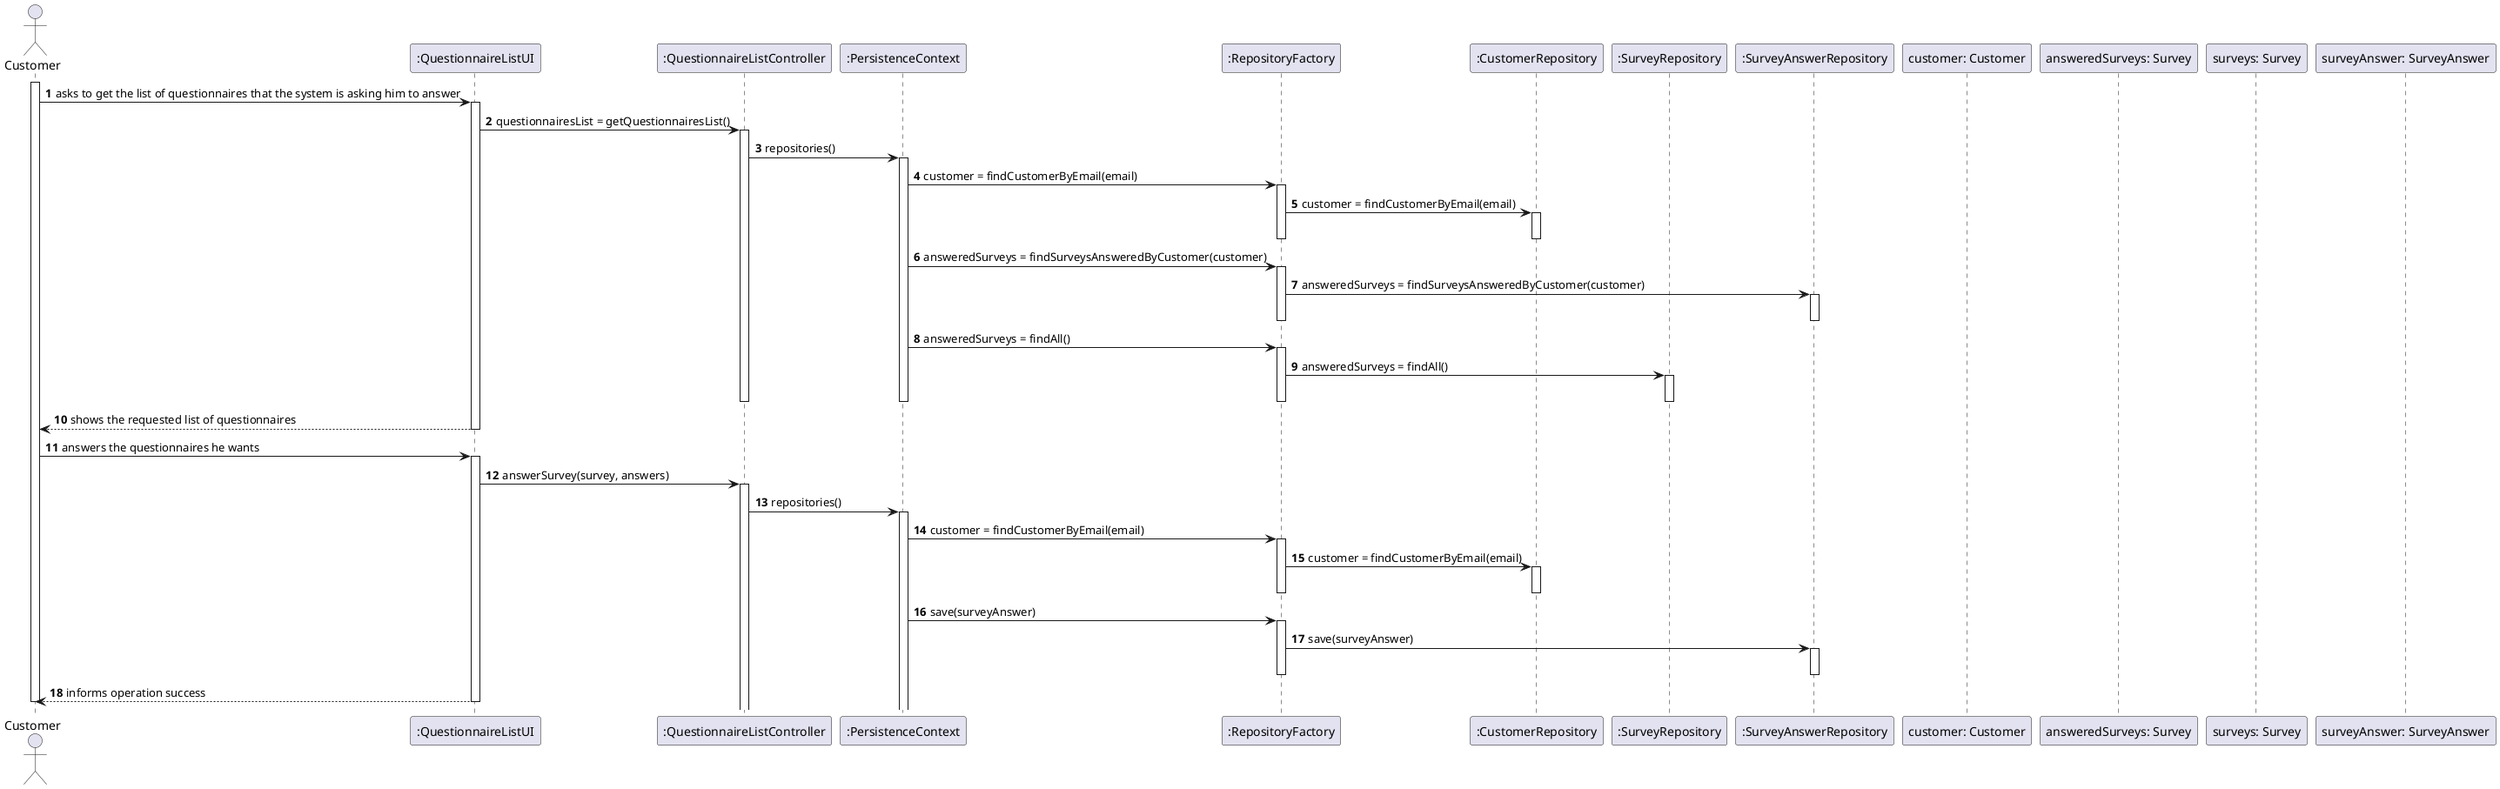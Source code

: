 @startuml
actor "Customer" as C
participant ":QuestionnaireListUI" as QLUI
participant ":QuestionnaireListController" as QLC
participant ":PersistenceContext" as PC
participant ":RepositoryFactory" as RF
participant ":CustomerRepository" as CR
participant ":SurveyRepository" as SR
participant ":SurveyAnswerRepository" as SAR
participant "customer: Customer" as Ct
participant "answeredSurveys: Survey" as AS
participant "surveys: Survey" as S
participant "surveyAnswer: SurveyAnswer" as SA

autonumber
activate C
C -> QLUI: asks to get the list of questionnaires that the system is asking him to answer
activate QLUI
QLUI -> QLC: questionnairesList = getQuestionnairesList()
activate QLC
QLC -> PC : repositories()
activate PC
PC -> RF : customer = findCustomerByEmail(email)
activate RF
RF -> CR : customer = findCustomerByEmail(email)
activate CR
deactivate CR
deactivate RF
PC -> RF : answeredSurveys = findSurveysAnsweredByCustomer(customer)
activate RF
RF -> SAR : answeredSurveys = findSurveysAnsweredByCustomer(customer)
activate SAR
deactivate SAR
deactivate RF
PC -> RF : answeredSurveys = findAll()
activate RF
RF -> SR : answeredSurveys = findAll()
activate SR
deactivate SR
deactivate RF


deactivate CR
deactivate RF
deactivate PC
deactivate QLC
QLUI --> C: shows the requested list of questionnaires
deactivate QLUI
C -> QLUI: answers the questionnaires he wants
activate QLUI
QLUI -> QLC: answerSurvey(survey, answers)
activate QLC
QLC -> PC : repositories()
activate PC
PC -> RF : customer = findCustomerByEmail(email)
activate RF
RF -> CR : customer = findCustomerByEmail(email)
activate CR
deactivate CR
deactivate RF
PC -> RF : save(surveyAnswer)
activate RF
RF -> SAR : save(surveyAnswer)
activate SAR
deactivate SAR
deactivate RF
QLUI --> C: informs operation success
deactivate QLUI
deactivate C
@enduml